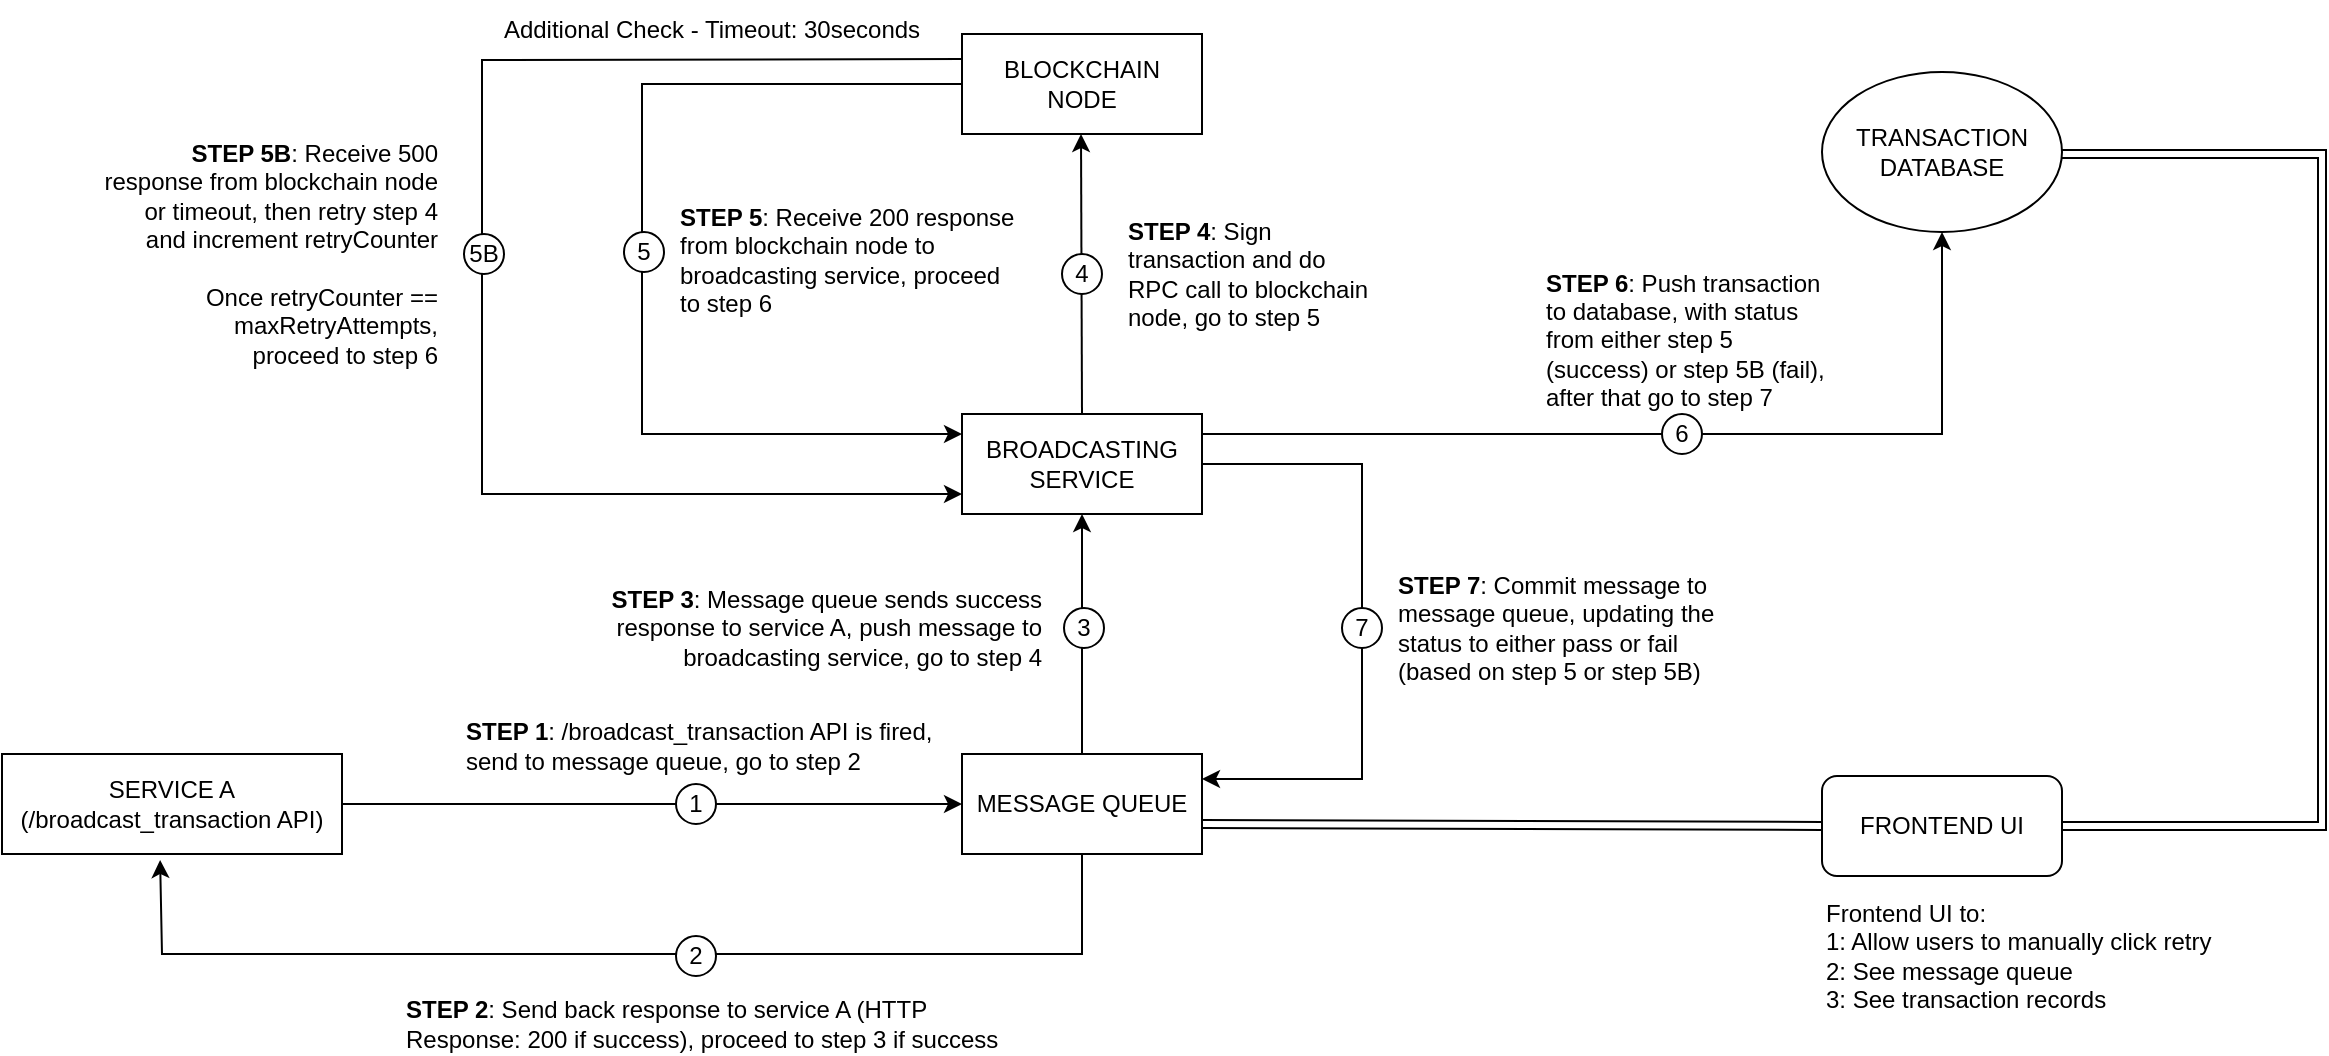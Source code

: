 <mxfile version="20.3.0"><diagram id="M6vP0-3xFUMvjrFvSF8H" name="Page-1"><mxGraphModel dx="2019" dy="723" grid="1" gridSize="10" guides="1" tooltips="1" connect="1" arrows="1" fold="1" page="1" pageScale="1" pageWidth="850" pageHeight="1100" math="0" shadow="0"><root><mxCell id="0"/><mxCell id="1" parent="0"/><mxCell id="849uasWuFqi1aOv0lY9o-1" value="SERVICE A&lt;br&gt;(/broadcast_transaction API)" style="rounded=0;whiteSpace=wrap;html=1;" vertex="1" parent="1"><mxGeometry x="-80" y="520" width="170" height="50" as="geometry"/></mxCell><mxCell id="849uasWuFqi1aOv0lY9o-2" value="MESSAGE QUEUE" style="rounded=0;whiteSpace=wrap;html=1;" vertex="1" parent="1"><mxGeometry x="400" y="520" width="120" height="50" as="geometry"/></mxCell><mxCell id="849uasWuFqi1aOv0lY9o-35" style="edgeStyle=orthogonalEdgeStyle;rounded=0;orthogonalLoop=1;jettySize=auto;html=1;exitX=1;exitY=0.5;exitDx=0;exitDy=0;entryX=0.5;entryY=1;entryDx=0;entryDy=0;" edge="1" parent="1" source="849uasWuFqi1aOv0lY9o-3" target="849uasWuFqi1aOv0lY9o-5"><mxGeometry relative="1" as="geometry"><Array as="points"><mxPoint x="520" y="360"/><mxPoint x="890" y="360"/></Array></mxGeometry></mxCell><mxCell id="849uasWuFqi1aOv0lY9o-37" style="edgeStyle=orthogonalEdgeStyle;rounded=0;orthogonalLoop=1;jettySize=auto;html=1;entryX=1;entryY=0.25;entryDx=0;entryDy=0;" edge="1" parent="1" source="849uasWuFqi1aOv0lY9o-3" target="849uasWuFqi1aOv0lY9o-2"><mxGeometry relative="1" as="geometry"><mxPoint x="770" y="530" as="targetPoint"/><Array as="points"><mxPoint x="600" y="375"/><mxPoint x="600" y="533"/></Array></mxGeometry></mxCell><mxCell id="849uasWuFqi1aOv0lY9o-3" value="BROADCASTING SERVICE" style="rounded=0;whiteSpace=wrap;html=1;" vertex="1" parent="1"><mxGeometry x="400" y="350" width="120" height="50" as="geometry"/></mxCell><mxCell id="849uasWuFqi1aOv0lY9o-4" value="&lt;div&gt;BLOCKCHAIN&lt;/div&gt;&lt;div&gt;NODE&lt;/div&gt;" style="rounded=0;whiteSpace=wrap;html=1;" vertex="1" parent="1"><mxGeometry x="400" y="160" width="120" height="50" as="geometry"/></mxCell><mxCell id="849uasWuFqi1aOv0lY9o-5" value="&lt;div&gt;TRANSACTION&lt;/div&gt;&lt;div&gt;DATABASE&lt;/div&gt;" style="ellipse;whiteSpace=wrap;html=1;" vertex="1" parent="1"><mxGeometry x="830" y="179" width="120" height="80" as="geometry"/></mxCell><mxCell id="849uasWuFqi1aOv0lY9o-6" value="FRONTEND UI" style="rounded=1;whiteSpace=wrap;html=1;" vertex="1" parent="1"><mxGeometry x="830" y="531" width="120" height="50" as="geometry"/></mxCell><mxCell id="849uasWuFqi1aOv0lY9o-7" value="" style="endArrow=classic;html=1;rounded=0;entryX=0;entryY=0.5;entryDx=0;entryDy=0;exitX=1;exitY=0.5;exitDx=0;exitDy=0;startArrow=none;" edge="1" parent="1" source="849uasWuFqi1aOv0lY9o-8" target="849uasWuFqi1aOv0lY9o-2"><mxGeometry width="50" height="50" relative="1" as="geometry"><mxPoint x="320" y="544.5" as="sourcePoint"/><mxPoint x="390" y="545" as="targetPoint"/></mxGeometry></mxCell><mxCell id="849uasWuFqi1aOv0lY9o-9" value="" style="endArrow=classic;html=1;rounded=0;exitX=0.5;exitY=1;exitDx=0;exitDy=0;entryX=0.465;entryY=1.06;entryDx=0;entryDy=0;entryPerimeter=0;" edge="1" parent="1" source="849uasWuFqi1aOv0lY9o-2" target="849uasWuFqi1aOv0lY9o-1"><mxGeometry width="50" height="50" relative="1" as="geometry"><mxPoint x="460" y="620" as="sourcePoint"/><mxPoint x="240" y="570" as="targetPoint"/><Array as="points"><mxPoint x="460" y="620"/><mxPoint y="620"/></Array></mxGeometry></mxCell><mxCell id="849uasWuFqi1aOv0lY9o-10" value="2" style="ellipse;whiteSpace=wrap;html=1;direction=south;" vertex="1" parent="1"><mxGeometry x="257" y="611" width="20" height="20" as="geometry"/></mxCell><mxCell id="849uasWuFqi1aOv0lY9o-12" value="&lt;b&gt;STEP 2&lt;/b&gt;: Send back response to service A (HTTP Response: 200 if success), proceed to step 3 if success" style="text;html=1;strokeColor=none;fillColor=none;align=left;verticalAlign=middle;whiteSpace=wrap;rounded=0;" vertex="1" parent="1"><mxGeometry x="120" y="640" width="317" height="30" as="geometry"/></mxCell><mxCell id="849uasWuFqi1aOv0lY9o-13" value="" style="endArrow=classic;html=1;rounded=0;entryX=0.5;entryY=1;entryDx=0;entryDy=0;" edge="1" parent="1" target="849uasWuFqi1aOv0lY9o-3"><mxGeometry width="50" height="50" relative="1" as="geometry"><mxPoint x="460" y="520" as="sourcePoint"/><mxPoint x="510" y="470" as="targetPoint"/></mxGeometry></mxCell><mxCell id="849uasWuFqi1aOv0lY9o-14" value="3" style="ellipse;whiteSpace=wrap;html=1;" vertex="1" parent="1"><mxGeometry x="451" y="447" width="20" height="20" as="geometry"/></mxCell><mxCell id="849uasWuFqi1aOv0lY9o-15" value="" style="endArrow=classic;html=1;rounded=0;" edge="1" parent="1"><mxGeometry width="50" height="50" relative="1" as="geometry"><mxPoint x="460" y="350" as="sourcePoint"/><mxPoint x="459.5" y="210" as="targetPoint"/></mxGeometry></mxCell><mxCell id="849uasWuFqi1aOv0lY9o-19" value="4" style="ellipse;whiteSpace=wrap;html=1;" vertex="1" parent="1"><mxGeometry x="450" y="270" width="20" height="20" as="geometry"/></mxCell><mxCell id="849uasWuFqi1aOv0lY9o-22" value="&lt;div align=&quot;left&quot;&gt;&lt;b&gt;STEP 4&lt;/b&gt;: Sign transaction and do RPC call to blockchain node, go to step 5&lt;br&gt;&lt;/div&gt;" style="text;html=1;strokeColor=none;fillColor=none;align=left;verticalAlign=middle;whiteSpace=wrap;rounded=0;" vertex="1" parent="1"><mxGeometry x="481" y="247.5" width="129" height="65" as="geometry"/></mxCell><mxCell id="849uasWuFqi1aOv0lY9o-24" value="&lt;div align=&quot;left&quot;&gt;&lt;b&gt;STEP 1&lt;/b&gt;: /broadcast_transaction API is fired, send to message queue, go to step 2&lt;br&gt;&lt;/div&gt;" style="text;html=1;strokeColor=none;fillColor=none;align=left;verticalAlign=middle;whiteSpace=wrap;rounded=0;" vertex="1" parent="1"><mxGeometry x="150" y="501" width="240" height="30" as="geometry"/></mxCell><mxCell id="849uasWuFqi1aOv0lY9o-28" value="&lt;div align=&quot;right&quot;&gt;&lt;b&gt;STEP 3&lt;/b&gt;: Message queue sends success response to service A, push message to broadcasting service, go to step 4&lt;br&gt;&lt;/div&gt;" style="text;html=1;strokeColor=none;fillColor=none;align=right;verticalAlign=middle;whiteSpace=wrap;rounded=0;" vertex="1" parent="1"><mxGeometry x="220" y="434.5" width="222" height="45" as="geometry"/></mxCell><mxCell id="849uasWuFqi1aOv0lY9o-31" value="" style="endArrow=classic;html=1;rounded=0;exitX=0;exitY=0.5;exitDx=0;exitDy=0;" edge="1" parent="1" source="849uasWuFqi1aOv0lY9o-4"><mxGeometry width="50" height="50" relative="1" as="geometry"><mxPoint x="360.95" y="180" as="sourcePoint"/><mxPoint x="400" y="360" as="targetPoint"/><Array as="points"><mxPoint x="240" y="185"/><mxPoint x="240" y="360"/></Array></mxGeometry></mxCell><mxCell id="849uasWuFqi1aOv0lY9o-32" value="5" style="ellipse;whiteSpace=wrap;html=1;" vertex="1" parent="1"><mxGeometry x="231" y="259" width="20" height="20" as="geometry"/></mxCell><mxCell id="849uasWuFqi1aOv0lY9o-33" value="&lt;div&gt;&lt;b&gt;STEP 5&lt;/b&gt;: Receive 200 response from blockchain node to broadcasting service, proceed to step 6&lt;br&gt;&lt;/div&gt;" style="text;html=1;strokeColor=none;fillColor=none;align=left;verticalAlign=middle;whiteSpace=wrap;rounded=0;" vertex="1" parent="1"><mxGeometry x="257" y="235" width="170" height="75" as="geometry"/></mxCell><mxCell id="849uasWuFqi1aOv0lY9o-8" value="1" style="ellipse;whiteSpace=wrap;html=1;" vertex="1" parent="1"><mxGeometry x="257" y="535" width="20" height="20" as="geometry"/></mxCell><mxCell id="849uasWuFqi1aOv0lY9o-39" value="" style="endArrow=none;html=1;rounded=0;entryX=0;entryY=0.5;entryDx=0;entryDy=0;exitX=1;exitY=0.5;exitDx=0;exitDy=0;" edge="1" parent="1" source="849uasWuFqi1aOv0lY9o-1" target="849uasWuFqi1aOv0lY9o-8"><mxGeometry width="50" height="50" relative="1" as="geometry"><mxPoint x="170" y="545" as="sourcePoint"/><mxPoint x="400" y="545" as="targetPoint"/></mxGeometry></mxCell><mxCell id="849uasWuFqi1aOv0lY9o-49" value="" style="endArrow=classic;html=1;rounded=0;exitX=0;exitY=0.25;exitDx=0;exitDy=0;" edge="1" parent="1" source="849uasWuFqi1aOv0lY9o-4"><mxGeometry width="50" height="50" relative="1" as="geometry"><mxPoint x="356" y="172.5" as="sourcePoint"/><mxPoint x="400" y="390" as="targetPoint"/><Array as="points"><mxPoint x="160" y="173"/><mxPoint x="160" y="390"/></Array></mxGeometry></mxCell><mxCell id="849uasWuFqi1aOv0lY9o-50" value="5B" style="ellipse;whiteSpace=wrap;html=1;" vertex="1" parent="1"><mxGeometry x="151" y="260" width="20" height="20" as="geometry"/></mxCell><mxCell id="849uasWuFqi1aOv0lY9o-51" value="&lt;div align=&quot;right&quot;&gt;&lt;b&gt;STEP 5B&lt;/b&gt;: Receive 500 response from blockchain node or timeout, then retry step 4 and increment retryCounter&lt;/div&gt;&lt;div align=&quot;right&quot;&gt;&amp;nbsp;&lt;br&gt;&lt;/div&gt;&lt;div align=&quot;right&quot;&gt;Once retryCounter == maxRetryAttempts, &lt;br&gt;&lt;/div&gt;&lt;div align=&quot;right&quot;&gt;proceed to step 6&lt;/div&gt;" style="text;html=1;strokeColor=none;fillColor=none;align=right;verticalAlign=middle;whiteSpace=wrap;rounded=0;" vertex="1" parent="1"><mxGeometry x="-30" y="200" width="170" height="140" as="geometry"/></mxCell><mxCell id="849uasWuFqi1aOv0lY9o-52" value="6" style="ellipse;whiteSpace=wrap;html=1;" vertex="1" parent="1"><mxGeometry x="750" y="350" width="20" height="20" as="geometry"/></mxCell><mxCell id="849uasWuFqi1aOv0lY9o-53" value="&lt;div align=&quot;left&quot;&gt;&lt;b&gt;STEP 6&lt;/b&gt;: Push transaction to database, with status from either step 5 (success) or step 5B (fail), after that go to step 7&lt;br&gt;&lt;/div&gt;" style="text;html=1;strokeColor=none;fillColor=none;align=left;verticalAlign=middle;whiteSpace=wrap;rounded=0;" vertex="1" parent="1"><mxGeometry x="690" y="280" width="150" height="65" as="geometry"/></mxCell><mxCell id="849uasWuFqi1aOv0lY9o-55" value="&lt;div align=&quot;left&quot;&gt;&lt;b&gt;STEP 7&lt;/b&gt;: Commit message to message queue, updating the status to either pass or fail (based on step 5 or step 5B)&lt;br&gt;&lt;/div&gt;" style="text;html=1;strokeColor=none;fillColor=none;align=left;verticalAlign=middle;whiteSpace=wrap;rounded=0;" vertex="1" parent="1"><mxGeometry x="616" y="424" width="170" height="65" as="geometry"/></mxCell><mxCell id="849uasWuFqi1aOv0lY9o-56" value="7" style="ellipse;whiteSpace=wrap;html=1;" vertex="1" parent="1"><mxGeometry x="590" y="447" width="20" height="20" as="geometry"/></mxCell><mxCell id="849uasWuFqi1aOv0lY9o-61" value="" style="shape=link;html=1;strokeColor=default;rounded=0;entryX=1;entryY=0.5;entryDx=0;entryDy=0;" edge="1" parent="1" target="849uasWuFqi1aOv0lY9o-6"><mxGeometry width="50" height="50" relative="1" as="geometry"><mxPoint x="950" y="220" as="sourcePoint"/><mxPoint x="1080" y="550" as="targetPoint"/><Array as="points"><mxPoint x="1080" y="220"/><mxPoint x="1080" y="556"/></Array></mxGeometry></mxCell><mxCell id="849uasWuFqi1aOv0lY9o-64" value="" style="shape=link;html=1;rounded=0;strokeColor=default;entryX=0;entryY=0.5;entryDx=0;entryDy=0;" edge="1" parent="1" target="849uasWuFqi1aOv0lY9o-6"><mxGeometry width="100" relative="1" as="geometry"><mxPoint x="520" y="555" as="sourcePoint"/><mxPoint x="620" y="555" as="targetPoint"/></mxGeometry></mxCell><mxCell id="849uasWuFqi1aOv0lY9o-65" value="&lt;div&gt;Frontend UI to: &lt;br&gt;1: Allow users to manually click retry&lt;/div&gt;&lt;div&gt;2: See message queue&lt;/div&gt;&lt;div&gt;3: See transaction records&lt;/div&gt;" style="text;html=1;strokeColor=none;fillColor=none;align=left;verticalAlign=middle;whiteSpace=wrap;rounded=0;" vertex="1" parent="1"><mxGeometry x="830" y="588.5" width="210" height="65" as="geometry"/></mxCell><mxCell id="849uasWuFqi1aOv0lY9o-66" value="Additional Check - Timeout: 30seconds" style="text;html=1;strokeColor=none;fillColor=none;align=center;verticalAlign=middle;whiteSpace=wrap;rounded=0;" vertex="1" parent="1"><mxGeometry x="160" y="143" width="230" height="30" as="geometry"/></mxCell></root></mxGraphModel></diagram></mxfile>